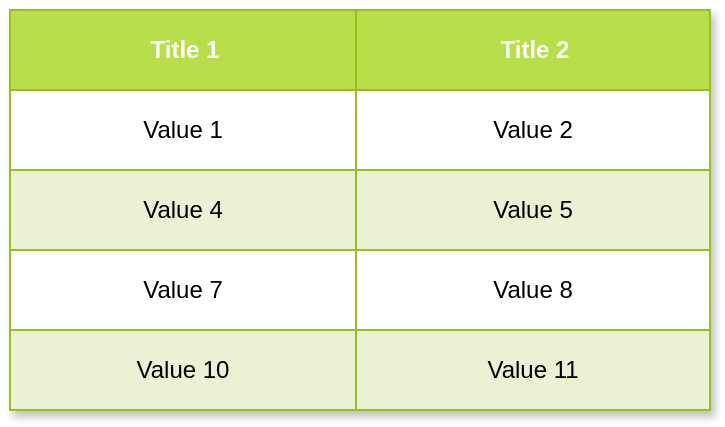 <mxfile version="21.6.6" type="github">
  <diagram name="第 1 页" id="mDxXt6ygkqnDyHhWjW9m">
    <mxGraphModel dx="1330" dy="796" grid="1" gridSize="10" guides="1" tooltips="1" connect="1" arrows="1" fold="1" page="1" pageScale="1" pageWidth="827" pageHeight="1169" math="0" shadow="0">
      <root>
        <mxCell id="0" />
        <mxCell id="1" parent="0" />
        <mxCell id="El8vUFdgK8pBrsizsK4x-89" value="Assets" style="childLayout=tableLayout;recursiveResize=0;strokeColor=#98bf21;fillColor=#A7C942;shadow=1;fontFamily=Helvetica;fontSize=12;fontColor=default;startSize=0;flipV=1;flipH=1;" vertex="1" parent="1">
          <mxGeometry x="140" y="390" width="350" height="200" as="geometry" />
        </mxCell>
        <mxCell id="El8vUFdgK8pBrsizsK4x-90" style="shape=tableRow;horizontal=0;startSize=0;swimlaneHead=0;swimlaneBody=0;top=0;left=0;bottom=0;right=0;dropTarget=0;collapsible=0;recursiveResize=0;expand=0;fontStyle=0;strokeColor=inherit;fillColor=#ffffff;fontFamily=Helvetica;fontSize=12;fontColor=default;" vertex="1" parent="El8vUFdgK8pBrsizsK4x-89">
          <mxGeometry width="350" height="40" as="geometry" />
        </mxCell>
        <mxCell id="El8vUFdgK8pBrsizsK4x-91" value="Title 1" style="connectable=0;recursiveResize=0;strokeColor=inherit;fillColor=#B8DE49;align=center;fontStyle=1;fontColor=#FFFFFF;html=1;fontFamily=Helvetica;fontSize=12;startSize=0;" vertex="1" parent="El8vUFdgK8pBrsizsK4x-90">
          <mxGeometry width="173" height="40" as="geometry">
            <mxRectangle width="173" height="40" as="alternateBounds" />
          </mxGeometry>
        </mxCell>
        <mxCell id="El8vUFdgK8pBrsizsK4x-92" value="Title 2" style="connectable=0;recursiveResize=0;strokeColor=inherit;fillColor=#B8DE49;align=center;fontStyle=1;fontColor=#FFFFFF;html=1;fontFamily=Helvetica;fontSize=12;startSize=0;" vertex="1" parent="El8vUFdgK8pBrsizsK4x-90">
          <mxGeometry x="173" width="177" height="40" as="geometry">
            <mxRectangle width="177" height="40" as="alternateBounds" />
          </mxGeometry>
        </mxCell>
        <mxCell id="El8vUFdgK8pBrsizsK4x-94" value="" style="shape=tableRow;horizontal=0;startSize=0;swimlaneHead=0;swimlaneBody=0;top=0;left=0;bottom=0;right=0;dropTarget=0;collapsible=0;recursiveResize=0;expand=0;fontStyle=0;strokeColor=inherit;fillColor=#ffffff;fontFamily=Helvetica;fontSize=12;fontColor=default;" vertex="1" parent="El8vUFdgK8pBrsizsK4x-89">
          <mxGeometry y="40" width="350" height="40" as="geometry" />
        </mxCell>
        <mxCell id="El8vUFdgK8pBrsizsK4x-95" value="Value 1" style="connectable=0;recursiveResize=0;strokeColor=inherit;fillColor=inherit;align=center;whiteSpace=wrap;html=1;fontFamily=Helvetica;fontSize=12;fontColor=default;startSize=0;" vertex="1" parent="El8vUFdgK8pBrsizsK4x-94">
          <mxGeometry width="173" height="40" as="geometry">
            <mxRectangle width="173" height="40" as="alternateBounds" />
          </mxGeometry>
        </mxCell>
        <mxCell id="El8vUFdgK8pBrsizsK4x-96" value="Value 2" style="connectable=0;recursiveResize=0;strokeColor=inherit;fillColor=inherit;align=center;whiteSpace=wrap;html=1;fontFamily=Helvetica;fontSize=12;fontColor=default;startSize=0;" vertex="1" parent="El8vUFdgK8pBrsizsK4x-94">
          <mxGeometry x="173" width="177" height="40" as="geometry">
            <mxRectangle width="177" height="40" as="alternateBounds" />
          </mxGeometry>
        </mxCell>
        <mxCell id="El8vUFdgK8pBrsizsK4x-98" value="" style="shape=tableRow;horizontal=0;startSize=0;swimlaneHead=0;swimlaneBody=0;top=0;left=0;bottom=0;right=0;dropTarget=0;collapsible=0;recursiveResize=0;expand=0;fontStyle=1;strokeColor=inherit;fillColor=#EAF2D3;fontFamily=Helvetica;fontSize=12;fontColor=default;" vertex="1" parent="El8vUFdgK8pBrsizsK4x-89">
          <mxGeometry y="80" width="350" height="40" as="geometry" />
        </mxCell>
        <mxCell id="El8vUFdgK8pBrsizsK4x-99" value="Value 4" style="connectable=0;recursiveResize=0;strokeColor=inherit;fillColor=inherit;whiteSpace=wrap;html=1;fontFamily=Helvetica;fontSize=12;fontColor=default;startSize=0;" vertex="1" parent="El8vUFdgK8pBrsizsK4x-98">
          <mxGeometry width="173" height="40" as="geometry">
            <mxRectangle width="173" height="40" as="alternateBounds" />
          </mxGeometry>
        </mxCell>
        <mxCell id="El8vUFdgK8pBrsizsK4x-100" value="Value 5" style="connectable=0;recursiveResize=0;strokeColor=inherit;fillColor=inherit;whiteSpace=wrap;html=1;fontFamily=Helvetica;fontSize=12;fontColor=default;startSize=0;" vertex="1" parent="El8vUFdgK8pBrsizsK4x-98">
          <mxGeometry x="173" width="177" height="40" as="geometry">
            <mxRectangle width="177" height="40" as="alternateBounds" />
          </mxGeometry>
        </mxCell>
        <mxCell id="El8vUFdgK8pBrsizsK4x-102" value="" style="shape=tableRow;horizontal=0;startSize=0;swimlaneHead=0;swimlaneBody=0;top=0;left=0;bottom=0;right=0;dropTarget=0;collapsible=0;recursiveResize=0;expand=0;fontStyle=0;strokeColor=inherit;fillColor=#ffffff;fontFamily=Helvetica;fontSize=12;fontColor=default;" vertex="1" parent="El8vUFdgK8pBrsizsK4x-89">
          <mxGeometry y="120" width="350" height="40" as="geometry" />
        </mxCell>
        <mxCell id="El8vUFdgK8pBrsizsK4x-103" value="Value 7" style="connectable=0;recursiveResize=0;strokeColor=inherit;fillColor=inherit;fontStyle=0;align=center;whiteSpace=wrap;html=1;fontFamily=Helvetica;fontSize=12;fontColor=default;startSize=0;" vertex="1" parent="El8vUFdgK8pBrsizsK4x-102">
          <mxGeometry width="173" height="40" as="geometry">
            <mxRectangle width="173" height="40" as="alternateBounds" />
          </mxGeometry>
        </mxCell>
        <mxCell id="El8vUFdgK8pBrsizsK4x-104" value="Value 8" style="connectable=0;recursiveResize=0;strokeColor=inherit;fillColor=inherit;fontStyle=0;align=center;whiteSpace=wrap;html=1;fontFamily=Helvetica;fontSize=12;fontColor=default;startSize=0;" vertex="1" parent="El8vUFdgK8pBrsizsK4x-102">
          <mxGeometry x="173" width="177" height="40" as="geometry">
            <mxRectangle width="177" height="40" as="alternateBounds" />
          </mxGeometry>
        </mxCell>
        <mxCell id="El8vUFdgK8pBrsizsK4x-106" value="" style="shape=tableRow;horizontal=0;startSize=0;swimlaneHead=0;swimlaneBody=0;top=0;left=0;bottom=0;right=0;dropTarget=0;collapsible=0;recursiveResize=0;expand=0;fontStyle=1;strokeColor=inherit;fillColor=#EAF2D3;fontFamily=Helvetica;fontSize=12;fontColor=default;" vertex="1" parent="El8vUFdgK8pBrsizsK4x-89">
          <mxGeometry y="160" width="350" height="40" as="geometry" />
        </mxCell>
        <mxCell id="El8vUFdgK8pBrsizsK4x-107" value="Value 10" style="connectable=0;recursiveResize=0;strokeColor=inherit;fillColor=inherit;whiteSpace=wrap;html=1;fontFamily=Helvetica;fontSize=12;fontColor=default;startSize=0;" vertex="1" parent="El8vUFdgK8pBrsizsK4x-106">
          <mxGeometry width="173" height="40" as="geometry">
            <mxRectangle width="173" height="40" as="alternateBounds" />
          </mxGeometry>
        </mxCell>
        <mxCell id="El8vUFdgK8pBrsizsK4x-108" value="Value 11" style="connectable=0;recursiveResize=0;strokeColor=inherit;fillColor=inherit;whiteSpace=wrap;html=1;fontFamily=Helvetica;fontSize=12;fontColor=default;startSize=0;" vertex="1" parent="El8vUFdgK8pBrsizsK4x-106">
          <mxGeometry x="173" width="177" height="40" as="geometry">
            <mxRectangle width="177" height="40" as="alternateBounds" />
          </mxGeometry>
        </mxCell>
      </root>
    </mxGraphModel>
  </diagram>
</mxfile>

